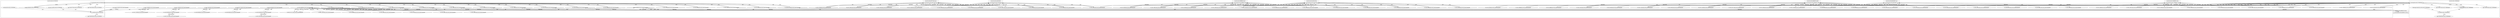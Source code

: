 digraph G {
	"10.1.80.1:53430#ServerID_OuterContainerID"->"1_fwatchdog#ServerID_68977fd5c9-qtcgc"[ label="GET" ];
	"10.1.80.1:53428#ServerID_OuterContainerID"->"1_fwatchdog#ServerID_68977fd5c9-qtcgc"[ label="GET" ];
	"10.1.80.1:38142#ServerID_OuterContainerID"->"1_fwatchdog#ServerID_5fff9df6cf-4xmj9"[ label="GET" ];
	"1_fwatchdog#ServerID_68977fd5c9-qtcgc"->"10.1.80.1:53428#ServerID_OuterContainerID"[ label="RESPONSE" ];
	"1_fwatchdog#ServerID_68977fd5c9-qtcgc"->"10.1.80.1:53430#ServerID_OuterContainerID"[ label="RESPONSE" ];
	"1_fwatchdog#ServerID_5fff9df6cf-4xmj9"->"10.1.80.1:38142#ServerID_OuterContainerID"[ label="RESPONSE" ];
	"1_fwatchdog#ServerID_5fff9df6cf-4xmj9"->"10.1.80.1:38144#ServerID_OuterContainerID"[ label="RESPONSE" ];
	"10.1.80.1:38144#ServerID_OuterContainerID"->"1_fwatchdog#ServerID_5fff9df6cf-4xmj9"[ label="GET" ];
	"1_fwatchdog#ServerID_5f846fd567-g8dn6"->"10.1.80.1:35014#ServerID_OuterContainerID"[ label="RESPONSE" ];
	"10.1.80.1:35014#ServerID_OuterContainerID"->"1_fwatchdog#ServerID_5f846fd567-g8dn6"[ label="GET" ];
	"10.1.80.1:35012#ServerID_OuterContainerID"->"1_fwatchdog#ServerID_5f846fd567-g8dn6"[ label="GET" ];
	"1_fwatchdog#ServerID_5f846fd567-g8dn6"->"10.1.80.1:35012#ServerID_OuterContainerID"[ label="RESPONSE" ];
	"10.1.80.1:58432#ServerID_OuterContainerID"->"1_fwatchdog#ServerID_6df85d7674-f2xxt"[ label="GET" ];
	"10.1.80.1:58430#ServerID_OuterContainerID"->"1_fwatchdog#ServerID_6df85d7674-f2xxt"[ label="GET" ];
	"1_fwatchdog#ServerID_6df85d7674-f2xxt"->"10.1.80.1:58430#ServerID_OuterContainerID"[ label="RESPONSE" ];
	"1_fwatchdog#ServerID_6df85d7674-f2xxt"->"10.1.80.1:58432#ServerID_OuterContainerID"[ label="RESPONSE" ];
	"10.1.80.1:60768#ServerID_OuterContainerID"->"1_fwatchdog#ServerID_8665dd9487-zwjjv"[ label="GET" ];
	"1_fwatchdog#ServerID_8665dd9487-zwjjv"->"10.1.80.1:60768#ServerID_OuterContainerID"[ label="RESPONSE" ];
	"10.1.80.1:60770#ServerID_OuterContainerID"->"1_fwatchdog#ServerID_8665dd9487-zwjjv"[ label="GET" ];
	"1_fwatchdog#ServerID_8665dd9487-zwjjv"->"10.1.80.1:60770#ServerID_OuterContainerID"[ label="RESPONSE" ];
	"10.1.80.1:53496#ServerID_OuterContainerID"->"1_fwatchdog#ServerID_76c96688d7-4wrfp"[ label="GET" ];
	"1_fwatchdog#ServerID_76c96688d7-4wrfp"->"10.1.80.1:53496#ServerID_OuterContainerID"[ label="RESPONSE" ];
	"10.1.80.1:53494#ServerID_OuterContainerID"->"1_fwatchdog#ServerID_76c96688d7-4wrfp"[ label="GET" ];
	"1_fwatchdog#ServerID_76c96688d7-4wrfp"->"10.1.80.1:53494#ServerID_OuterContainerID"[ label="RESPONSE" ];
	"10.1.80.1:53462#ServerID_OuterContainerID"->"1_fwatchdog#ServerID_68977fd5c9-qtcgc"[ label="GET" ];
	"10.1.80.1:53464#ServerID_OuterContainerID"->"1_fwatchdog#ServerID_68977fd5c9-qtcgc"[ label="GET" ];
	"1_fwatchdog#ServerID_68977fd5c9-qtcgc"->"10.1.80.1:53462#ServerID_OuterContainerID"[ label="RESPONSE" ];
	"1_fwatchdog#ServerID_68977fd5c9-qtcgc"->"10.1.80.1:53464#ServerID_OuterContainerID"[ label="RESPONSE" ];
	"10.1.80.93:47780#ServerID_OuterContainerID"->"1_fwatchdog#ServerID_6df85d7674-f2xxt"[ label="POST" ];
	"1_fwatchdog#ServerID_6df85d7674-f2xxt"->"gateway:8080#ServerID_OuterContainerID"[ label="POST" ];
	"1_fwatchdog#ServerID_6df85d7674-f2xxt"->"10.1.80.93:8080#ServerID_OuterContainerID"[ label="POST" ];
	"10.1.80.93:39792#ServerID_OuterContainerID"->"1_fwatchdog#ServerID_5f846fd567-g8dn6"[ label="POST" ];
	"1_fwatchdog#ServerID_5f846fd567-g8dn6"->"10.1.80.93:39792#ServerID_OuterContainerID"[ label="RESPONSE" ];
	"10.1.80.93:8080#ServerID_OuterContainerID"->"1_fwatchdog#ServerID_6df85d7674-f2xxt"[ label="RESPONSE" ];
	"gateway:8080#ServerID_OuterContainerID"->"1_fwatchdog#ServerID_6df85d7674-f2xxt"[ label="RESPONSE" ];
	"1_fwatchdog#ServerID_6df85d7674-f2xxt"->"10.1.80.93:47780#ServerID_OuterContainerID"[ label="RESPONSE" ];
	"10.1.80.1:38194#ServerID_OuterContainerID"->"1_fwatchdog#ServerID_5fff9df6cf-4xmj9"[ label="GET" ];
	"10.1.80.1:38196#ServerID_OuterContainerID"->"1_fwatchdog#ServerID_5fff9df6cf-4xmj9"[ label="GET" ];
	"1_fwatchdog#ServerID_5fff9df6cf-4xmj9"->"10.1.80.1:38196#ServerID_OuterContainerID"[ label="RESPONSE" ];
	"1_fwatchdog#ServerID_5fff9df6cf-4xmj9"->"10.1.80.1:38194#ServerID_OuterContainerID"[ label="RESPONSE" ];
	"10.1.80.1:35066#ServerID_OuterContainerID"->"1_fwatchdog#ServerID_5f846fd567-g8dn6"[ label="GET" ];
	"1_fwatchdog#ServerID_5f846fd567-g8dn6"->"10.1.80.1:35066#ServerID_OuterContainerID"[ label="RESPONSE" ];
	"10.1.80.1:35064#ServerID_OuterContainerID"->"1_fwatchdog#ServerID_5f846fd567-g8dn6"[ label="GET" ];
	"1_fwatchdog#ServerID_5f846fd567-g8dn6"->"10.1.80.1:35064#ServerID_OuterContainerID"[ label="RESPONSE" ];
	"10.1.80.1:58483#ServerID_OuterContainerID"->"1_fwatchdog#ServerID_6df85d7674-f2xxt"[ label="GET" ];
	"10.1.80.1:58482#ServerID_OuterContainerID"->"1_fwatchdog#ServerID_6df85d7674-f2xxt"[ label="GET" ];
	"1_fwatchdog#ServerID_6df85d7674-f2xxt"->"10.1.80.1:58483#ServerID_OuterContainerID"[ label="RESPONSE" ];
	"1_fwatchdog#ServerID_6df85d7674-f2xxt"->"10.1.80.1:58482#ServerID_OuterContainerID"[ label="RESPONSE" ];
	"10.1.80.1:60821#ServerID_OuterContainerID"->"1_fwatchdog#ServerID_8665dd9487-zwjjv"[ label="GET" ];
	"1_fwatchdog#ServerID_8665dd9487-zwjjv"->"10.1.80.1:60821#ServerID_OuterContainerID"[ label="RESPONSE" ];
	"10.1.80.1:60820#ServerID_OuterContainerID"->"1_fwatchdog#ServerID_8665dd9487-zwjjv"[ label="GET" ];
	"1_fwatchdog#ServerID_8665dd9487-zwjjv"->"10.1.80.1:60820#ServerID_OuterContainerID"[ label="RESPONSE" ];
	"10.1.80.93:47816#ServerID_OuterContainerID"->"1_fwatchdog#ServerID_6df85d7674-f2xxt"[ label="POST" ];
	"1_fwatchdog#ServerID_6df85d7674-f2xxt"->"gateway:8080#ServerID_OuterContainerID"[ label="POST" ];
	"1_fwatchdog#ServerID_6df85d7674-f2xxt"->"10.1.80.93:8080#ServerID_OuterContainerID"[ label="POST" ];
	"10.1.80.93:39826#ServerID_OuterContainerID"->"1_fwatchdog#ServerID_5f846fd567-g8dn6"[ label="POST" ];
	"1_fwatchdog#ServerID_5f846fd567-g8dn6"->"10.1.80.93:39826#ServerID_OuterContainerID"[ label="RESPONSE" ];
	"10.1.80.93:8080#ServerID_OuterContainerID"->"1_fwatchdog#ServerID_6df85d7674-f2xxt"[ label="RESPONSE" ];
	"gateway:8080#ServerID_OuterContainerID"->"1_fwatchdog#ServerID_6df85d7674-f2xxt"[ label="RESPONSE" ];
	"1_fwatchdog#ServerID_6df85d7674-f2xxt"->"10.1.80.93:47816#ServerID_OuterContainerID"[ label="RESPONSE" ];
	"10.1.80.1:53562#ServerID_OuterContainerID"->"1_fwatchdog#ServerID_76c96688d7-4wrfp"[ label="GET" ];
	"10.1.80.1:53563#ServerID_OuterContainerID"->"1_fwatchdog#ServerID_76c96688d7-4wrfp"[ label="GET" ];
	"1_fwatchdog#ServerID_76c96688d7-4wrfp"->"10.1.80.1:53563#ServerID_OuterContainerID"[ label="RESPONSE" ];
	"1_fwatchdog#ServerID_76c96688d7-4wrfp"->"10.1.80.1:53562#ServerID_OuterContainerID"[ label="RESPONSE" ];
	"10.1.80.93:47836#ServerID_OuterContainerID"->"1_fwatchdog#ServerID_6df85d7674-f2xxt"[ label="POST" ];
	"1_fwatchdog#ServerID_6df85d7674-f2xxt"->"gateway:8080#ServerID_OuterContainerID"[ label="POST" ];
	"1_fwatchdog#ServerID_6df85d7674-f2xxt"->"10.1.80.93:8080#ServerID_OuterContainerID"[ label="POST" ];
	"10.1.80.93:39846#ServerID_OuterContainerID"->"1_fwatchdog#ServerID_5f846fd567-g8dn6"[ label="POST" ];
	"1_fwatchdog#ServerID_5f846fd567-g8dn6"->"10.1.80.93:39846#ServerID_OuterContainerID"[ label="RESPONSE" ];
	"10.1.80.93:8080#ServerID_OuterContainerID"->"1_fwatchdog#ServerID_6df85d7674-f2xxt"[ label="RESPONSE" ];
	"gateway:8080#ServerID_OuterContainerID"->"1_fwatchdog#ServerID_6df85d7674-f2xxt"[ label="RESPONSE" ];
	"1_fwatchdog#ServerID_6df85d7674-f2xxt"->"10.1.80.93:47836#ServerID_OuterContainerID"[ label="RESPONSE" ];
	"10.1.80.1:53547#ServerID_OuterContainerID"->"1_fwatchdog#ServerID_68977fd5c9-qtcgc"[ label="GET" ];
	"10.1.80.1:53546#ServerID_OuterContainerID"->"1_fwatchdog#ServerID_68977fd5c9-qtcgc"[ label="GET" ];
	"1_fwatchdog#ServerID_68977fd5c9-qtcgc"->"10.1.80.1:53546#ServerID_OuterContainerID"[ label="RESPONSE" ];
	"1_fwatchdog#ServerID_68977fd5c9-qtcgc"->"10.1.80.1:53547#ServerID_OuterContainerID"[ label="RESPONSE" ];
	"10.1.80.1:38261#ServerID_OuterContainerID"->"1_fwatchdog#ServerID_5fff9df6cf-4xmj9"[ label="GET" ];
	"10.1.80.1:38260#ServerID_OuterContainerID"->"1_fwatchdog#ServerID_5fff9df6cf-4xmj9"[ label="GET" ];
	"1_fwatchdog#ServerID_5fff9df6cf-4xmj9"->"10.1.80.1:38261#ServerID_OuterContainerID"[ label="RESPONSE" ];
	"1_fwatchdog#ServerID_5fff9df6cf-4xmj9"->"10.1.80.1:38260#ServerID_OuterContainerID"[ label="RESPONSE" ];
	"10.1.80.1:35132#ServerID_OuterContainerID"->"1_fwatchdog#ServerID_5f846fd567-g8dn6"[ label="GET" ];
	"1_fwatchdog#ServerID_5f846fd567-g8dn6"->"10.1.80.1:35132#ServerID_OuterContainerID"[ label="RESPONSE" ];
	"10.1.80.1:35130#ServerID_OuterContainerID"->"1_fwatchdog#ServerID_5f846fd567-g8dn6"[ label="GET" ];
	"1_fwatchdog#ServerID_5f846fd567-g8dn6"->"10.1.80.1:35130#ServerID_OuterContainerID"[ label="RESPONSE" ];
	"10.1.80.1:58549#ServerID_OuterContainerID"->"1_fwatchdog#ServerID_6df85d7674-f2xxt"[ label="GET" ];
	"10.1.80.1:58548#ServerID_OuterContainerID"->"1_fwatchdog#ServerID_6df85d7674-f2xxt"[ label="GET" ];
	"1_fwatchdog#ServerID_6df85d7674-f2xxt"->"10.1.80.1:58549#ServerID_OuterContainerID"[ label="RESPONSE" ];
	"1_fwatchdog#ServerID_6df85d7674-f2xxt"->"10.1.80.1:58548#ServerID_OuterContainerID"[ label="RESPONSE" ];
	"10.1.80.1:60888#ServerID_OuterContainerID"->"1_fwatchdog#ServerID_8665dd9487-zwjjv"[ label="GET" ];
	"1_fwatchdog#ServerID_8665dd9487-zwjjv"->"10.1.80.1:60888#ServerID_OuterContainerID"[ label="RESPONSE" ];
	"10.1.80.1:60886#ServerID_OuterContainerID"->"1_fwatchdog#ServerID_8665dd9487-zwjjv"[ label="GET" ];
	"1_fwatchdog#ServerID_8665dd9487-zwjjv"->"10.1.80.1:60886#ServerID_OuterContainerID"[ label="RESPONSE" ];
	"10.1.80.1:53614#ServerID_OuterContainerID"->"1_fwatchdog#ServerID_76c96688d7-4wrfp"[ label="GET" ];
	"10.1.80.1:53612#ServerID_OuterContainerID"->"1_fwatchdog#ServerID_76c96688d7-4wrfp"[ label="GET" ];
	"1_fwatchdog#ServerID_76c96688d7-4wrfp"->"10.1.80.1:53614#ServerID_OuterContainerID"[ label="RESPONSE" ];
	"1_fwatchdog#ServerID_76c96688d7-4wrfp"->"10.1.80.1:53612#ServerID_OuterContainerID"[ label="RESPONSE" ];
	"10.1.80.1:53580#ServerID_OuterContainerID"->"1_fwatchdog#ServerID_68977fd5c9-qtcgc"[ label="GET" ];
	"1_fwatchdog#ServerID_68977fd5c9-qtcgc"->"10.1.80.1:53580#ServerID_OuterContainerID"[ label="RESPONSE" ];
	"10.1.80.1:53581#ServerID_OuterContainerID"->"1_fwatchdog#ServerID_68977fd5c9-qtcgc"[ label="GET" ];
	"1_fwatchdog#ServerID_68977fd5c9-qtcgc"->"10.1.80.1:53581#ServerID_OuterContainerID"[ label="RESPONSE" ];
	"10.1.80.1:38292#ServerID_OuterContainerID"->"1_fwatchdog#ServerID_5fff9df6cf-4xmj9"[ label="GET" ];
	"1_fwatchdog#ServerID_5fff9df6cf-4xmj9"->"10.1.80.1:38292#ServerID_OuterContainerID"[ label="RESPONSE" ];
	"10.1.80.1:38294#ServerID_OuterContainerID"->"1_fwatchdog#ServerID_5fff9df6cf-4xmj9"[ label="GET" ];
	"1_fwatchdog#ServerID_5fff9df6cf-4xmj9"->"10.1.80.1:38294#ServerID_OuterContainerID"[ label="RESPONSE" ];
	"10.1.80.1:35162#ServerID_OuterContainerID"->"1_fwatchdog#ServerID_5f846fd567-g8dn6"[ label="GET" ];
	"1_fwatchdog#ServerID_5f846fd567-g8dn6"->"10.1.80.1:35162#ServerID_OuterContainerID"[ label="RESPONSE" ];
	"10.1.80.1:35163#ServerID_OuterContainerID"->"1_fwatchdog#ServerID_5f846fd567-g8dn6"[ label="GET" ];
	"1_fwatchdog#ServerID_5f846fd567-g8dn6"->"10.1.80.1:35163#ServerID_OuterContainerID"[ label="RESPONSE" ];
	"10.1.80.1:58581#ServerID_OuterContainerID"->"1_fwatchdog#ServerID_6df85d7674-f2xxt"[ label="GET" ];
	"1_fwatchdog#ServerID_6df85d7674-f2xxt"->"10.1.80.1:58581#ServerID_OuterContainerID"[ label="RESPONSE" ];
	"10.1.80.1:58580#ServerID_OuterContainerID"->"1_fwatchdog#ServerID_6df85d7674-f2xxt"[ label="GET" ];
	"1_fwatchdog#ServerID_6df85d7674-f2xxt"->"10.1.80.1:58580#ServerID_OuterContainerID"[ label="RESPONSE" ];
	"10.1.80.1:60920#ServerID_OuterContainerID"->"1_fwatchdog#ServerID_8665dd9487-zwjjv"[ label="GET" ];
	"1_fwatchdog#ServerID_8665dd9487-zwjjv"->"10.1.80.1:60920#ServerID_OuterContainerID"[ label="RESPONSE" ];
	"10.1.80.1:60922#ServerID_OuterContainerID"->"1_fwatchdog#ServerID_8665dd9487-zwjjv"[ label="GET" ];
	"1_fwatchdog#ServerID_8665dd9487-zwjjv"->"10.1.80.1:60922#ServerID_OuterContainerID"[ label="RESPONSE" ];
	"10.1.80.1:53646#ServerID_OuterContainerID"->"1_fwatchdog#ServerID_76c96688d7-4wrfp"[ label="GET" ];
	"1_fwatchdog#ServerID_76c96688d7-4wrfp"->"10.1.80.1:53646#ServerID_OuterContainerID"[ label="RESPONSE" ];
	"10.1.80.1:53647#ServerID_OuterContainerID"->"1_fwatchdog#ServerID_76c96688d7-4wrfp"[ label="GET" ];
	"1_fwatchdog#ServerID_76c96688d7-4wrfp"->"10.1.80.1:53647#ServerID_OuterContainerID"[ label="RESPONSE" ];
	"10.1.80.1:53614#ServerID_OuterContainerID"->"1_fwatchdog#ServerID_68977fd5c9-qtcgc"[ label="GET" ];
	"1_fwatchdog#ServerID_68977fd5c9-qtcgc"->"10.1.80.1:53614#ServerID_OuterContainerID"[ label="RESPONSE" ];
	"10.1.80.1:53616#ServerID_OuterContainerID"->"1_fwatchdog#ServerID_68977fd5c9-qtcgc"[ label="GET" ];
	"1_fwatchdog#ServerID_68977fd5c9-qtcgc"->"10.1.80.1:53616#ServerID_OuterContainerID"[ label="RESPONSE" ];
	"10.1.80.1:38100#ServerID_OuterContainerID"->"1_fwatchdog#ServerID_5bd30c3565a4"[ label="read" ];
	"1_fwatchdog#ServerID_5bd30c3565a4"->"10.1.80.1:38100#ServerID_OuterContainerID"[ label="write" ];
	"10.1.80.1:38330#ServerID_OuterContainerID"->"1_fwatchdog#ServerID_5fff9df6cf-4xmj9"[ label="GET" ];
	"1_fwatchdog#ServerID_5fff9df6cf-4xmj9"->"10.1.80.1:38330#ServerID_OuterContainerID"[ label="RESPONSE" ];
	"10.1.80.1:38328#ServerID_OuterContainerID"->"1_fwatchdog#ServerID_5fff9df6cf-4xmj9"[ label="GET" ];
	"1_fwatchdog#ServerID_5fff9df6cf-4xmj9"->"10.1.80.1:38328#ServerID_OuterContainerID"[ label="RESPONSE" ];
	"10.1.80.1:35199#ServerID_OuterContainerID"->"1_fwatchdog#ServerID_5f846fd567-g8dn6"[ label="GET" ];
	"10.1.80.1:38098#ServerID_OuterContainerID"->"1_fwatchdog#ServerID_5bd30c3565a4"[ label="read" ];
	"10.1.80.1:35198#ServerID_OuterContainerID"->"1_fwatchdog#ServerID_5f846fd567-g8dn6"[ label="GET" ];
	"1_fwatchdog#ServerID_5f846fd567-g8dn6"->"10.1.80.1:35199#ServerID_OuterContainerID"[ label="RESPONSE" ];
	"1_fwatchdog#ServerID_5f846fd567-g8dn6"->"10.1.80.1:35198#ServerID_OuterContainerID"[ label="RESPONSE" ];
	"10.1.80.1:58616#ServerID_OuterContainerID"->"1_fwatchdog#ServerID_6df85d7674-f2xxt"[ label="GET" ];
	"1_fwatchdog#ServerID_6df85d7674-f2xxt"->"10.1.80.1:58616#ServerID_OuterContainerID"[ label="RESPONSE" ];
	"10.1.80.1:58618#ServerID_OuterContainerID"->"1_fwatchdog#ServerID_6df85d7674-f2xxt"[ label="GET" ];
	"1_fwatchdog#ServerID_5bd30c3565a4"->"10.1.80.1:38098#ServerID_OuterContainerID"[ label="write" ];
	"10.1.80.1:34970#ServerID_OuterContainerID"->"1_fwatchdog#ServerID_7cf8268e6ab5"[ label="read" ];
	"1_fwatchdog#ServerID_7cf8268e6ab5"->"10.1.80.1:34970#ServerID_OuterContainerID"[ label="write" ];
	"10.1.80.1:34968#ServerID_OuterContainerID"->"1_fwatchdog#ServerID_7cf8268e6ab5"[ label="read" ];
	"1_fwatchdog#ServerID_7cf8268e6ab5"->"10.1.80.1:34968#ServerID_OuterContainerID"[ label="write" ];
	"10.1.80.1:58388#ServerID_OuterContainerID"->"1_fwatchdog#ServerID_2347d2f455dd"[ label="read" ];
	"10.1.80.1:58386#ServerID_OuterContainerID"->"1_fwatchdog#ServerID_2347d2f455dd"[ label="read" ];
	"1_fwatchdog#ServerID_2347d2f455dd"->"10.1.80.1:58388#ServerID_OuterContainerID"[ label="write" ];
	"1_fwatchdog#ServerID_2347d2f455dd"->"10.1.80.1:58386#ServerID_OuterContainerID"[ label="write" ];
	"10.1.80.1:53430#ServerID_OuterContainerID"->"1_fwatchdog#ServerID_c8cd456c8f13"[ label="read" ];
	"1_fwatchdog#ServerID_c8cd456c8f13"->"10.1.80.1:53430#ServerID_OuterContainerID"[ label="write" ];
	"10.1.80.1:53428#ServerID_OuterContainerID"->"1_fwatchdog#ServerID_c8cd456c8f13"[ label="read" ];
	"1_fwatchdog#ServerID_c8cd456c8f13"->"10.1.80.1:53428#ServerID_OuterContainerID"[ label="write" ];
	"10.1.80.1:38144#ServerID_OuterContainerID"->"1_fwatchdog#ServerID_5bd30c3565a4"[ label="read" ];
	"10.1.80.1:38142#ServerID_OuterContainerID"->"1_fwatchdog#ServerID_5bd30c3565a4"[ label="read" ];
	"1_fwatchdog#ServerID_5bd30c3565a4"->"10.1.80.1:38142#ServerID_OuterContainerID"[ label="write" ];
	"1_fwatchdog#ServerID_5bd30c3565a4"->"10.1.80.1:38144#ServerID_OuterContainerID"[ label="write" ];
	"10.1.80.1:35014#ServerID_OuterContainerID"->"1_fwatchdog#ServerID_7cf8268e6ab5"[ label="read" ];
	"10.1.80.1:35012#ServerID_OuterContainerID"->"1_fwatchdog#ServerID_7cf8268e6ab5"[ label="read" ];
	"1_fwatchdog#ServerID_7cf8268e6ab5"->"10.1.80.1:35014#ServerID_OuterContainerID"[ label="write" ];
	"1_fwatchdog#ServerID_7cf8268e6ab5"->"10.1.80.1:35012#ServerID_OuterContainerID"[ label="write" ];
	"10.1.80.1:58432#ServerID_OuterContainerID"->"1_fwatchdog#ServerID_2347d2f455dd"[ label="read" ];
	"10.1.80.1:58430#ServerID_OuterContainerID"->"1_fwatchdog#ServerID_2347d2f455dd"[ label="read" ];
	"1_fwatchdog#ServerID_2347d2f455dd"->"10.1.80.1:58430#ServerID_OuterContainerID"[ label="write" ];
	"1_fwatchdog#ServerID_2347d2f455dd"->"10.1.80.1:58432#ServerID_OuterContainerID"[ label="write" ];
	"10.1.80.1:53462#ServerID_OuterContainerID"->"1_fwatchdog#ServerID_c8cd456c8f13"[ label="read" ];
	"1_fwatchdog#ServerID_c8cd456c8f13"->"10.1.80.1:53462#ServerID_OuterContainerID"[ label="write" ];
	"10.1.80.1:53464#ServerID_OuterContainerID"->"1_fwatchdog#ServerID_c8cd456c8f13"[ label="read" ];
	"1_fwatchdog#ServerID_c8cd456c8f13"->"10.1.80.1:53464#ServerID_OuterContainerID"[ label="write" ];
	"10.1.80.93:47780#ServerID_OuterContainerID"->"1_fwatchdog#ServerID_2347d2f455dd"[ label="read" ];
	"1_fwatchdog#ServerID_2347d2f455dd"->"pipe:[7844706]#ServerID_2347d2f455dd"[ label="write" ];
	"1_fwatchdog#ServerID_2347d2f455dd"->"localhost:3000#ServerID_2347d2f455dd"[ label="connect" ];
	"localhost:3000#ServerID_2347d2f455dd"->"1_fwatchdog#ServerID_2347d2f455dd"[ label="read" ];
	"1_fwatchdog#ServerID_2347d2f455dd"->"localhost:3000#ServerID_2347d2f455dd"[ label="write" ];
	"localhost:3000#ServerID_2347d2f455dd"->"13_node#ServerID_2347d2f455dd"[ label="read" ];
	"13_node#ServerID_2347d2f455dd"->"pipe:[7845926]#ServerID_2347d2f455dd"[ label="write" ];
	"/etc/hosts#ServerID_2347d2f455dd"->"13_node#ServerID_2347d2f455dd"[ label="read" ];
	"/etc/resolv.conf#ServerID_2347d2f455dd"->"13_node#ServerID_2347d2f455dd"[ label="read" ];
	"13_node#ServerID_2347d2f455dd"->"10.152.183.10:53#ServerID_OuterContainerID"[ label="sendto" ];
	"10.152.183.10:53#ServerID_OuterContainerID"->"13_node#ServerID_2347d2f455dd"[ label="recvfrom" ];
	"1_fwatchdog#ServerID_7cf8268e6ab5"->"pipe:[7845975]#ServerID_7cf8268e6ab5"[ label="write" ];
	"10.1.80.93:39792#ServerID_OuterContainerID"->"1_fwatchdog#ServerID_7cf8268e6ab5"[ label="read" ];
	"13_node#ServerID_2347d2f455dd"->"gateway:8080#ServerID_OuterContainerID"[ label="connect" ];
	"localhost:3000#ServerID_7cf8268e6ab5"->"1_fwatchdog#ServerID_7cf8268e6ab5"[ label="read" ];
	"1_fwatchdog#ServerID_7cf8268e6ab5"->"localhost:3000#ServerID_7cf8268e6ab5"[ label="connect" ];
	"1_fwatchdog#ServerID_7cf8268e6ab5"->"localhost:3000#ServerID_7cf8268e6ab5"[ label="write" ];
	"localhost:3000#ServerID_7cf8268e6ab5"->"13_node#ServerID_7cf8268e6ab5"[ label="read" ];
	"13_node#ServerID_7cf8268e6ab5"->"pipe:[7845600]#ServerID_7cf8268e6ab5"[ label="write" ];
	"1_fwatchdog#ServerID_7cf8268e6ab5"->"pipe:[7845976]#ServerID_7cf8268e6ab5"[ label="write" ];
	"1_fwatchdog#ServerID_7cf8268e6ab5"->"10.1.80.93:39792#ServerID_OuterContainerID"[ label="write" ];
	"gateway:8080#ServerID_OuterContainerID"->"13_node#ServerID_2347d2f455dd"[ label="read" ];
	"1_fwatchdog#ServerID_2347d2f455dd"->"pipe:[7844707]#ServerID_2347d2f455dd"[ label="write" ];
	"1_fwatchdog#ServerID_2347d2f455dd"->"10.1.80.93:47780#ServerID_OuterContainerID"[ label="write" ];
	"1_fwatchdog#ServerID_5bd30c3565a4"->"10.1.80.1:38196#ServerID_OuterContainerID"[ label="write" ];
	"10.1.80.1:38194#ServerID_OuterContainerID"->"1_fwatchdog#ServerID_5bd30c3565a4"[ label="read" ];
	"10.1.80.1:38196#ServerID_OuterContainerID"->"1_fwatchdog#ServerID_5bd30c3565a4"[ label="read" ];
	"1_fwatchdog#ServerID_5bd30c3565a4"->"10.1.80.1:38194#ServerID_OuterContainerID"[ label="write" ];
	"10.1.80.1:35066#ServerID_OuterContainerID"->"1_fwatchdog#ServerID_7cf8268e6ab5"[ label="read" ];
	"1_fwatchdog#ServerID_7cf8268e6ab5"->"10.1.80.1:35066#ServerID_OuterContainerID"[ label="write" ];
	"10.1.80.1:35064#ServerID_OuterContainerID"->"1_fwatchdog#ServerID_7cf8268e6ab5"[ label="read" ];
	"1_fwatchdog#ServerID_7cf8268e6ab5"->"10.1.80.1:35064#ServerID_OuterContainerID"[ label="write" ];
	"10.1.80.1:58482#ServerID_OuterContainerID"->"1_fwatchdog#ServerID_2347d2f455dd"[ label="read" ];
	"10.1.80.1:58483#ServerID_OuterContainerID"->"1_fwatchdog#ServerID_2347d2f455dd"[ label="read" ];
	"1_fwatchdog#ServerID_2347d2f455dd"->"10.1.80.1:58483#ServerID_OuterContainerID"[ label="write" ];
	"1_fwatchdog#ServerID_2347d2f455dd"->"10.1.80.1:58482#ServerID_OuterContainerID"[ label="write" ];
	"10.1.80.93:47816#ServerID_OuterContainerID"->"1_fwatchdog#ServerID_2347d2f455dd"[ label="read" ];
	"10.1.80.93:39826#ServerID_OuterContainerID"->"1_fwatchdog#ServerID_7cf8268e6ab5"[ label="read" ];
	"1_fwatchdog#ServerID_7cf8268e6ab5"->"10.1.80.93:39826#ServerID_OuterContainerID"[ label="write" ];
	"1_fwatchdog#ServerID_2347d2f455dd"->"10.1.80.93:47816#ServerID_OuterContainerID"[ label="write" ];
	"10.1.80.93:47836#ServerID_OuterContainerID"->"1_fwatchdog#ServerID_2347d2f455dd"[ label="read" ];
	"10.1.80.93:39846#ServerID_OuterContainerID"->"1_fwatchdog#ServerID_7cf8268e6ab5"[ label="read" ];
	"/home/app/credentials.txt#ServerID_7cf8268e6ab5"->"13_node#ServerID_7cf8268e6ab5"[ label="read" ];
	"1_fwatchdog#ServerID_7cf8268e6ab5"->"10.1.80.93:39846#ServerID_OuterContainerID"[ label="write" ];
	"1_fwatchdog#ServerID_2347d2f455dd"->"10.1.80.93:47836#ServerID_OuterContainerID"[ label="write" ];
	"10.1.80.1:53547#ServerID_OuterContainerID"->"1_fwatchdog#ServerID_c8cd456c8f13"[ label="read" ];
	"10.1.80.1:53546#ServerID_OuterContainerID"->"1_fwatchdog#ServerID_c8cd456c8f13"[ label="read" ];
	"1_fwatchdog#ServerID_c8cd456c8f13"->"10.1.80.1:53546#ServerID_OuterContainerID"[ label="write" ];
	"1_fwatchdog#ServerID_c8cd456c8f13"->"10.1.80.1:53547#ServerID_OuterContainerID"[ label="write" ];
	"10.1.80.1:38261#ServerID_OuterContainerID"->"1_fwatchdog#ServerID_5bd30c3565a4"[ label="read" ];
	"1_fwatchdog#ServerID_5bd30c3565a4"->"10.1.80.1:38261#ServerID_OuterContainerID"[ label="write" ];
	"1_fwatchdog#ServerID_5bd30c3565a4"->"10.1.80.1:38260#ServerID_OuterContainerID"[ label="write" ];
	"10.1.80.1:38260#ServerID_OuterContainerID"->"1_fwatchdog#ServerID_5bd30c3565a4"[ label="read" ];
	"10.1.80.1:35130#ServerID_OuterContainerID"->"1_fwatchdog#ServerID_7cf8268e6ab5"[ label="read" ];
	"10.1.80.1:35132#ServerID_OuterContainerID"->"1_fwatchdog#ServerID_7cf8268e6ab5"[ label="read" ];
	"1_fwatchdog#ServerID_7cf8268e6ab5"->"10.1.80.1:35132#ServerID_OuterContainerID"[ label="write" ];
	"1_fwatchdog#ServerID_7cf8268e6ab5"->"10.1.80.1:35130#ServerID_OuterContainerID"[ label="write" ];
	"10.1.80.1:58549#ServerID_OuterContainerID"->"1_fwatchdog#ServerID_2347d2f455dd"[ label="read" ];
	"10.1.80.1:58548#ServerID_OuterContainerID"->"1_fwatchdog#ServerID_2347d2f455dd"[ label="read" ];
	"1_fwatchdog#ServerID_2347d2f455dd"->"10.1.80.1:58549#ServerID_OuterContainerID"[ label="write" ];
	"1_fwatchdog#ServerID_2347d2f455dd"->"10.1.80.1:58548#ServerID_OuterContainerID"[ label="write" ];
	"10.1.80.1:53581#ServerID_OuterContainerID"->"1_fwatchdog#ServerID_c8cd456c8f13"[ label="read" ];
	"1_fwatchdog#ServerID_c8cd456c8f13"->"10.1.80.1:53580#ServerID_OuterContainerID"[ label="write" ];
	"10.1.80.1:53580#ServerID_OuterContainerID"->"1_fwatchdog#ServerID_c8cd456c8f13"[ label="read" ];
	"1_fwatchdog#ServerID_c8cd456c8f13"->"10.1.80.1:53581#ServerID_OuterContainerID"[ label="write" ];
	"10.1.80.1:38294#ServerID_OuterContainerID"->"1_fwatchdog#ServerID_5bd30c3565a4"[ label="read" ];
	"10.1.80.1:38292#ServerID_OuterContainerID"->"1_fwatchdog#ServerID_5bd30c3565a4"[ label="read" ];
	"1_fwatchdog#ServerID_5bd30c3565a4"->"10.1.80.1:38292#ServerID_OuterContainerID"[ label="write" ];
	"1_fwatchdog#ServerID_5bd30c3565a4"->"10.1.80.1:38294#ServerID_OuterContainerID"[ label="write" ];
	"10.1.80.1:35162#ServerID_OuterContainerID"->"1_fwatchdog#ServerID_7cf8268e6ab5"[ label="read" ];
	"10.1.80.1:35163#ServerID_OuterContainerID"->"1_fwatchdog#ServerID_7cf8268e6ab5"[ label="read" ];
	"1_fwatchdog#ServerID_7cf8268e6ab5"->"10.1.80.1:35162#ServerID_OuterContainerID"[ label="write" ];
	"1_fwatchdog#ServerID_7cf8268e6ab5"->"10.1.80.1:35163#ServerID_OuterContainerID"[ label="write" ];
	"10.1.80.1:58581#ServerID_OuterContainerID"->"1_fwatchdog#ServerID_2347d2f455dd"[ label="read" ];
	"1_fwatchdog#ServerID_2347d2f455dd"->"10.1.80.1:58581#ServerID_OuterContainerID"[ label="write" ];
	"10.1.80.1:58580#ServerID_OuterContainerID"->"1_fwatchdog#ServerID_2347d2f455dd"[ label="read" ];
	"1_fwatchdog#ServerID_2347d2f455dd"->"10.1.80.1:58580#ServerID_OuterContainerID"[ label="write" ];
	"10.1.80.1:53614#ServerID_OuterContainerID"->"1_fwatchdog#ServerID_c8cd456c8f13"[ label="read" ];
	"10.1.80.1:53616#ServerID_OuterContainerID"->"1_fwatchdog#ServerID_c8cd456c8f13"[ label="read" ];
	"1_fwatchdog#ServerID_c8cd456c8f13"->"10.1.80.1:53614#ServerID_OuterContainerID"[ label="write" ];
	"1_fwatchdog#ServerID_c8cd456c8f13"->"10.1.80.1:53616#ServerID_OuterContainerID"[ label="write" ];
	"10.1.80.1:38330#ServerID_OuterContainerID"->"1_fwatchdog#ServerID_5bd30c3565a4"[ label="read" ];
	"10.1.80.1:38328#ServerID_OuterContainerID"->"1_fwatchdog#ServerID_5bd30c3565a4"[ label="read" ];
	"1_fwatchdog#ServerID_5bd30c3565a4"->"10.1.80.1:38330#ServerID_OuterContainerID"[ label="write" ];
	"1_fwatchdog#ServerID_5bd30c3565a4"->"10.1.80.1:38328#ServerID_OuterContainerID"[ label="write" ];
	"10.1.80.1:35199#ServerID_OuterContainerID"->"1_fwatchdog#ServerID_7cf8268e6ab5"[ label="read" ];
	"1_fwatchdog#ServerID_7cf8268e6ab5"->"10.1.80.1:35199#ServerID_OuterContainerID"[ label="write" ];
	"10.1.80.1:35198#ServerID_OuterContainerID"->"1_fwatchdog#ServerID_7cf8268e6ab5"[ label="read" ];
	"1_fwatchdog#ServerID_7cf8268e6ab5"->"10.1.80.1:35198#ServerID_OuterContainerID"[ label="write" ];
	"10.1.80.1:58616#ServerID_OuterContainerID"->"1_fwatchdog#ServerID_2347d2f455dd"[ label="read" ];
	"1_fwatchdog#ServerID_2347d2f455dd"->"10.1.80.1:58616#ServerID_OuterContainerID"[ label="write" ];
	"10.1.80.1:58618#ServerID_OuterContainerID"->"1_fwatchdog#ServerID_2347d2f455dd"[ label="read" ];
	"1_fwatchdog#ServerID_2347d2f455dd"->"10.1.80.1:58618#ServerID_OuterContainerID"[ label="write" ];
	"10.1.80.1:60258#ServerID_OuterContainerID"->"10.1.80.104:8000#ServerID_OuterContainerID"[ label="GET" ];
	"10.1.80.104:8000#ServerID_OuterContainerID"->"10.1.80.1:60258#ServerID_OuterContainerID"[ label="RESPONSE" ];
	"10.1.80.109:37576#ServerID_OuterContainerID"->"10.1.80.93:8082#ServerID_OuterContainerID"[ label="GET" ];
	"10.1.80.93:8082#ServerID_OuterContainerID"->"10.1.80.109:37576#ServerID_OuterContainerID"[ label="RESPONSE" ];
	"10.1.80.1:49890#ServerID_OuterContainerID"->"10.1.80.93:8080#ServerID_OuterContainerID"[ label="GET" ];
	"10.1.80.93:8080#ServerID_OuterContainerID"->"10.1.80.1:49890#ServerID_OuterContainerID"[ label="RESPONSE" ];
	"10.1.80.1:62405#ServerID_OuterContainerID"->"10.1.80.93:8080#ServerID_OuterContainerID"[ label="POST" ];
	"10.1.80.93:8080#ServerID_OuterContainerID"->"10.1.80.1:62405#ServerID_OuterContainerID"[ label="RESPONSE" ];
	"10.1.80.93:8080#ServerID_OuterContainerID"->"10.0.88.125:31112#ServerID_OuterContainerID"[ label="RESPONSE" ];
	"10.1.80.1:47563#ServerID_OuterContainerID"->"10.1.80.93:8080#ServerID_OuterContainerID"[ label="POST" ];
	"10.1.80.93:8080#ServerID_OuterContainerID"->"10.1.80.1:47563#ServerID_OuterContainerID"[ label="RESPONSE" ];
	"10.1.80.93:8080#ServerID_OuterContainerID"->"10.0.88.125:31112#ServerID_OuterContainerID"[ label="RESPONSE" ];
	"10.1.80.1:40387#ServerID_OuterContainerID"->"10.1.80.93:8080#ServerID_OuterContainerID"[ label="POST" ];
	"10.1.80.93:8080#ServerID_OuterContainerID"->"10.1.80.1:40387#ServerID_OuterContainerID"[ label="RESPONSE" ];
	"10.1.80.93:8080#ServerID_OuterContainerID"->"10.0.88.125:31112#ServerID_OuterContainerID"[ label="RESPONSE" ];
	"10.1.80.1:49976#ServerID_OuterContainerID"->"10.1.80.93:8080#ServerID_OuterContainerID"[ label="GET" ];
	"10.1.80.93:8080#ServerID_OuterContainerID"->"10.1.80.1:49976#ServerID_OuterContainerID"[ label="RESPONSE" ];
	"10.1.80.1:45454#ServerID_OuterContainerID"->"10.1.80.92:8080#ServerID_OuterContainerID"[ label="GET" ];
	"10.1.80.92:8080#ServerID_OuterContainerID"->"10.1.80.1:45454#ServerID_OuterContainerID"[ label="RESPONSE" ];
	"10.1.80.1:50016#ServerID_OuterContainerID"->"10.1.80.93:8080#ServerID_OuterContainerID"[ label="GET" ];
	"10.1.80.93:8080#ServerID_OuterContainerID"->"10.1.80.1:50016#ServerID_OuterContainerID"[ label="RESPONSE" ];
	"10.1.80.1:48720#ServerID_OuterContainerID"->"10.1.80.104:8000#ServerID_OuterContainerID"[ label="GET" ];
	"10.1.80.104:8000#ServerID_OuterContainerID"->"10.1.80.1:48720#ServerID_OuterContainerID"[ label="RESPONSE" ];
	"10.1.80.1:53166#ServerID_OuterContainerID"->"10.1.80.109:9090#ServerID_OuterContainerID"[ label="GET" ];
	"10.1.80.109:9090#ServerID_OuterContainerID"->"10.1.80.1:53166#ServerID_OuterContainerID"[ label="RESPONSE" ];
	"10.1.80.1:53176#ServerID_OuterContainerID"->"10.1.80.109:9090#ServerID_OuterContainerID"[ label="GET" ];
	"10.1.80.109:9090#ServerID_OuterContainerID"->"10.1.80.1:53176#ServerID_OuterContainerID"[ label="RESPONSE" ];
	"10.1.80.1:52668#ServerID_OuterContainerID"->"10.1.80.111:9093#ServerID_OuterContainerID"[ label="GET" ];
	"10.1.80.111:9093#ServerID_OuterContainerID"->"10.1.80.1:52668#ServerID_OuterContainerID"[ label="RESPONSE" ];
	subgraph "clusterServerID_2347d2f455dd" {
	label="clusterServerID_2347d2f455dd";
	"/etc/hosts#ServerID_2347d2f455dd" [ shape=ellipse ];
	"/etc/resolv.conf#ServerID_2347d2f455dd" [ shape=ellipse ];
	"13_node#ServerID_2347d2f455dd" [ shape=box ];
	"1_fwatchdog#ServerID_2347d2f455dd" [ shape=box ];
	"localhost:3000#ServerID_2347d2f455dd" [ shape=diamond ];
	"pipe:[7844706]#ServerID_2347d2f455dd" [ shape=ellipse ];
	"pipe:[7844707]#ServerID_2347d2f455dd" [ shape=ellipse ];
	"pipe:[7845926]#ServerID_2347d2f455dd" [ shape=ellipse ];

}
;
	subgraph "clusterServerID_5bd30c3565a4" {
	label="clusterServerID_5bd30c3565a4";
	"1_fwatchdog#ServerID_5bd30c3565a4" [ shape=box ];

}
;
	subgraph "clusterServerID_5f846fd567-g8dn6" {
	label="clusterServerID_5f846fd567-g8dn6";
	"1_fwatchdog#ServerID_5f846fd567-g8dn6" [ shape=box ];

}
;
	subgraph "clusterServerID_5fff9df6cf-4xmj9" {
	label="clusterServerID_5fff9df6cf-4xmj9";
	"1_fwatchdog#ServerID_5fff9df6cf-4xmj9" [ shape=box ];

}
;
	subgraph "clusterServerID_68977fd5c9-qtcgc" {
	label="clusterServerID_68977fd5c9-qtcgc";
	"1_fwatchdog#ServerID_68977fd5c9-qtcgc" [ shape=box ];

}
;
	subgraph "clusterServerID_6df85d7674-f2xxt" {
	label="clusterServerID_6df85d7674-f2xxt";
	"1_fwatchdog#ServerID_6df85d7674-f2xxt" [ shape=box ];

}
;
	subgraph "clusterServerID_76c96688d7-4wrfp" {
	label="clusterServerID_76c96688d7-4wrfp";
	"1_fwatchdog#ServerID_76c96688d7-4wrfp" [ shape=box ];

}
;
	subgraph "clusterServerID_7cf8268e6ab5" {
	label="clusterServerID_7cf8268e6ab5";
	"/home/app/credentials.txt#ServerID_7cf8268e6ab5" [ shape=ellipse ];
	"13_node#ServerID_7cf8268e6ab5" [ shape=box ];
	"1_fwatchdog#ServerID_7cf8268e6ab5" [ shape=box ];
	"localhost:3000#ServerID_7cf8268e6ab5" [ shape=diamond ];
	"pipe:[7845600]#ServerID_7cf8268e6ab5" [ shape=ellipse ];
	"pipe:[7845975]#ServerID_7cf8268e6ab5" [ shape=ellipse ];
	"pipe:[7845976]#ServerID_7cf8268e6ab5" [ shape=ellipse ];

}
;
	subgraph "clusterServerID_8665dd9487-zwjjv" {
	label="clusterServerID_8665dd9487-zwjjv";
	"1_fwatchdog#ServerID_8665dd9487-zwjjv" [ shape=box ];

}
;
	subgraph "clusterServerID_OuterContainerID" {
	label="clusterServerID_OuterContainerID";
	"10.0.88.125:31112#ServerID_OuterContainerID" [ shape=diamond ];
	"10.1.80.104:8000#ServerID_OuterContainerID" [ shape=diamond ];
	"10.1.80.109:37576#ServerID_OuterContainerID" [ shape=diamond ];
	"10.1.80.109:9090#ServerID_OuterContainerID" [ shape=diamond ];
	"10.1.80.111:9093#ServerID_OuterContainerID" [ shape=diamond ];
	"10.1.80.1:34968#ServerID_OuterContainerID" [ shape=diamond ];
	"10.1.80.1:34970#ServerID_OuterContainerID" [ shape=diamond ];
	"10.1.80.1:35012#ServerID_OuterContainerID" [ shape=diamond ];
	"10.1.80.1:35014#ServerID_OuterContainerID" [ shape=diamond ];
	"10.1.80.1:35064#ServerID_OuterContainerID" [ shape=diamond ];
	"10.1.80.1:35066#ServerID_OuterContainerID" [ shape=diamond ];
	"10.1.80.1:35130#ServerID_OuterContainerID" [ shape=diamond ];
	"10.1.80.1:35132#ServerID_OuterContainerID" [ shape=diamond ];
	"10.1.80.1:35162#ServerID_OuterContainerID" [ shape=diamond ];
	"10.1.80.1:35163#ServerID_OuterContainerID" [ shape=diamond ];
	"10.1.80.1:35198#ServerID_OuterContainerID" [ shape=diamond ];
	"10.1.80.1:35199#ServerID_OuterContainerID" [ shape=diamond ];
	"10.1.80.1:38098#ServerID_OuterContainerID" [ shape=diamond ];
	"10.1.80.1:38100#ServerID_OuterContainerID" [ shape=diamond ];
	"10.1.80.1:38142#ServerID_OuterContainerID" [ shape=diamond ];
	"10.1.80.1:38144#ServerID_OuterContainerID" [ shape=diamond ];
	"10.1.80.1:38194#ServerID_OuterContainerID" [ shape=diamond ];
	"10.1.80.1:38196#ServerID_OuterContainerID" [ shape=diamond ];
	"10.1.80.1:38260#ServerID_OuterContainerID" [ shape=diamond ];
	"10.1.80.1:38261#ServerID_OuterContainerID" [ shape=diamond ];
	"10.1.80.1:38292#ServerID_OuterContainerID" [ shape=diamond ];
	"10.1.80.1:38294#ServerID_OuterContainerID" [ shape=diamond ];
	"10.1.80.1:38328#ServerID_OuterContainerID" [ shape=diamond ];
	"10.1.80.1:38330#ServerID_OuterContainerID" [ shape=diamond ];
	"10.1.80.1:40387#ServerID_OuterContainerID" [ shape=diamond ];
	"10.1.80.1:45454#ServerID_OuterContainerID" [ shape=diamond ];
	"10.1.80.1:47563#ServerID_OuterContainerID" [ shape=diamond ];
	"10.1.80.1:48720#ServerID_OuterContainerID" [ shape=diamond ];
	"10.1.80.1:49890#ServerID_OuterContainerID" [ shape=diamond ];
	"10.1.80.1:49976#ServerID_OuterContainerID" [ shape=diamond ];
	"10.1.80.1:50016#ServerID_OuterContainerID" [ shape=diamond ];
	"10.1.80.1:52668#ServerID_OuterContainerID" [ shape=diamond ];
	"10.1.80.1:53166#ServerID_OuterContainerID" [ shape=diamond ];
	"10.1.80.1:53176#ServerID_OuterContainerID" [ shape=diamond ];
	"10.1.80.1:53428#ServerID_OuterContainerID" [ shape=diamond ];
	"10.1.80.1:53430#ServerID_OuterContainerID" [ shape=diamond ];
	"10.1.80.1:53462#ServerID_OuterContainerID" [ shape=diamond ];
	"10.1.80.1:53464#ServerID_OuterContainerID" [ shape=diamond ];
	"10.1.80.1:53494#ServerID_OuterContainerID" [ shape=diamond ];
	"10.1.80.1:53496#ServerID_OuterContainerID" [ shape=diamond ];
	"10.1.80.1:53546#ServerID_OuterContainerID" [ shape=diamond ];
	"10.1.80.1:53547#ServerID_OuterContainerID" [ shape=diamond ];
	"10.1.80.1:53562#ServerID_OuterContainerID" [ shape=diamond ];
	"10.1.80.1:53563#ServerID_OuterContainerID" [ shape=diamond ];
	"10.1.80.1:53580#ServerID_OuterContainerID" [ shape=diamond ];
	"10.1.80.1:53581#ServerID_OuterContainerID" [ shape=diamond ];
	"10.1.80.1:53612#ServerID_OuterContainerID" [ shape=diamond ];
	"10.1.80.1:53614#ServerID_OuterContainerID" [ shape=diamond ];
	"10.1.80.1:53616#ServerID_OuterContainerID" [ shape=diamond ];
	"10.1.80.1:53646#ServerID_OuterContainerID" [ shape=diamond ];
	"10.1.80.1:53647#ServerID_OuterContainerID" [ shape=diamond ];
	"10.1.80.1:58386#ServerID_OuterContainerID" [ shape=diamond ];
	"10.1.80.1:58388#ServerID_OuterContainerID" [ shape=diamond ];
	"10.1.80.1:58430#ServerID_OuterContainerID" [ shape=diamond ];
	"10.1.80.1:58432#ServerID_OuterContainerID" [ shape=diamond ];
	"10.1.80.1:58482#ServerID_OuterContainerID" [ shape=diamond ];
	"10.1.80.1:58483#ServerID_OuterContainerID" [ shape=diamond ];
	"10.1.80.1:58548#ServerID_OuterContainerID" [ shape=diamond ];
	"10.1.80.1:58549#ServerID_OuterContainerID" [ shape=diamond ];
	"10.1.80.1:58580#ServerID_OuterContainerID" [ shape=diamond ];
	"10.1.80.1:58581#ServerID_OuterContainerID" [ shape=diamond ];
	"10.1.80.1:58616#ServerID_OuterContainerID" [ shape=diamond ];
	"10.1.80.1:58618#ServerID_OuterContainerID" [ shape=diamond ];
	"10.1.80.1:60258#ServerID_OuterContainerID" [ shape=diamond ];
	"10.1.80.1:60768#ServerID_OuterContainerID" [ shape=diamond ];
	"10.1.80.1:60770#ServerID_OuterContainerID" [ shape=diamond ];
	"10.1.80.1:60820#ServerID_OuterContainerID" [ shape=diamond ];
	"10.1.80.1:60821#ServerID_OuterContainerID" [ shape=diamond ];
	"10.1.80.1:60886#ServerID_OuterContainerID" [ shape=diamond ];
	"10.1.80.1:60888#ServerID_OuterContainerID" [ shape=diamond ];
	"10.1.80.1:60920#ServerID_OuterContainerID" [ shape=diamond ];
	"10.1.80.1:60922#ServerID_OuterContainerID" [ shape=diamond ];
	"10.1.80.1:62405#ServerID_OuterContainerID" [ shape=diamond ];
	"10.1.80.92:8080#ServerID_OuterContainerID" [ shape=diamond ];
	"10.1.80.93:39792#ServerID_OuterContainerID" [ shape=diamond ];
	"10.1.80.93:39826#ServerID_OuterContainerID" [ shape=diamond ];
	"10.1.80.93:39846#ServerID_OuterContainerID" [ shape=diamond ];
	"10.1.80.93:47780#ServerID_OuterContainerID" [ shape=diamond ];
	"10.1.80.93:47816#ServerID_OuterContainerID" [ shape=diamond ];
	"10.1.80.93:47836#ServerID_OuterContainerID" [ shape=diamond ];
	"10.1.80.93:8080#ServerID_OuterContainerID" [ shape=diamond ];
	"10.1.80.93:8082#ServerID_OuterContainerID" [ shape=diamond ];
	"10.152.183.10:53#ServerID_OuterContainerID" [ shape=diamond ];
	"gateway:8080#ServerID_OuterContainerID" [ shape=diamond ];

}
;
	subgraph "clusterServerID_c8cd456c8f13" {
	label="clusterServerID_c8cd456c8f13";
	"1_fwatchdog#ServerID_c8cd456c8f13" [ shape=box ];

}
;

}
